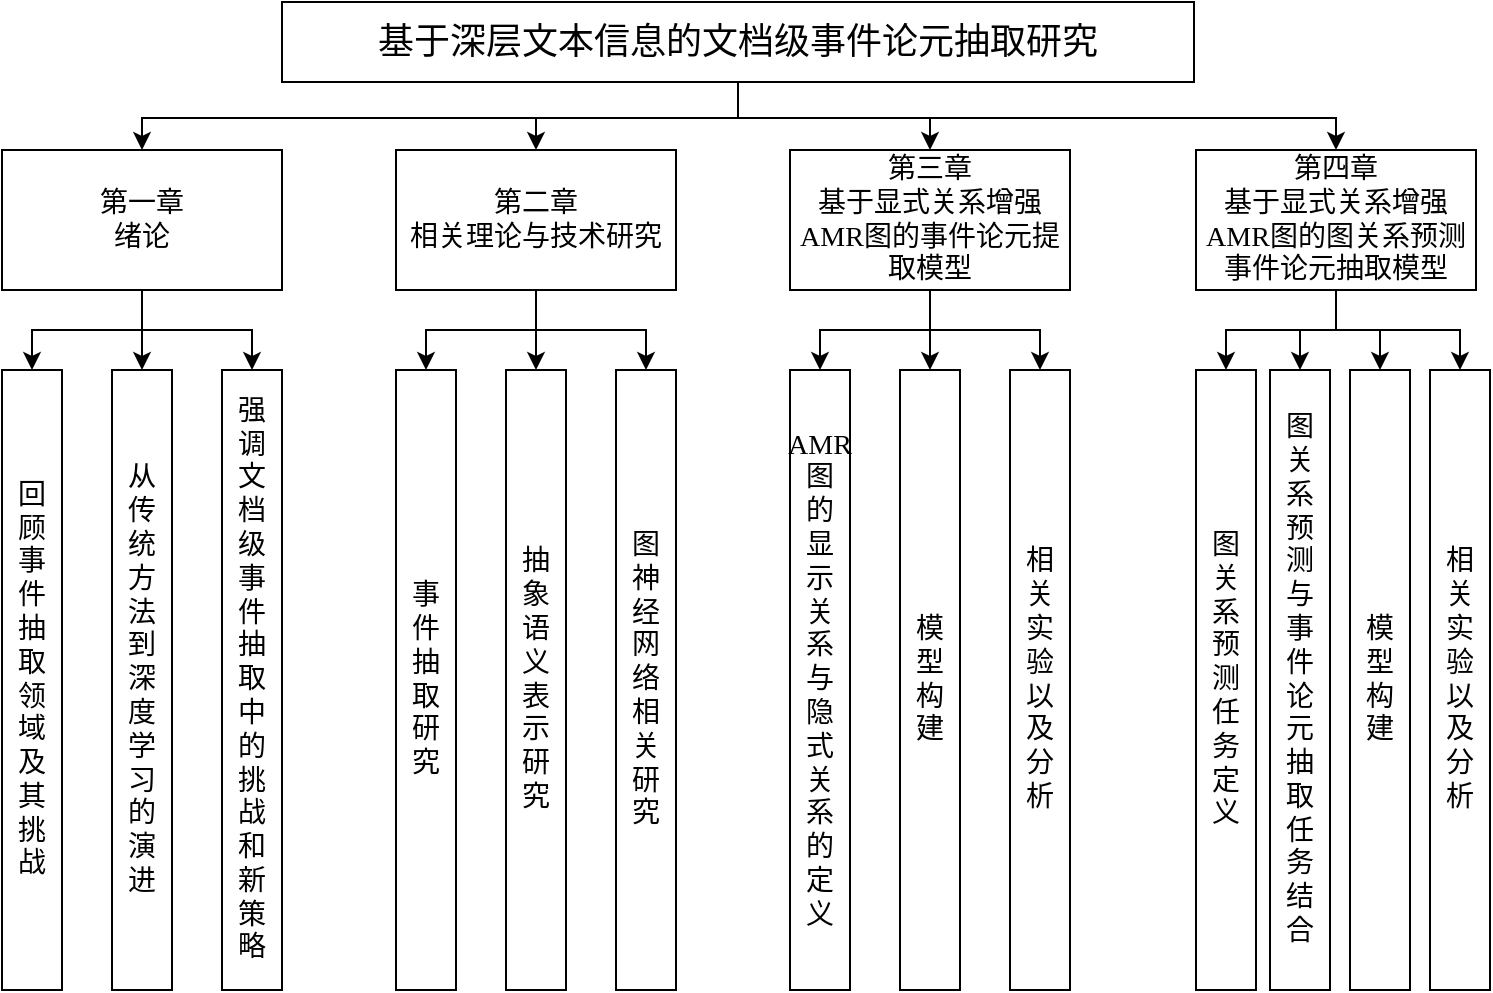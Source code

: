 <mxfile version="22.1.17" type="github">
  <diagram name="第 1 页" id="pSFM66YJ2xRk52TTQeRo">
    <mxGraphModel dx="1018" dy="655" grid="1" gridSize="10" guides="1" tooltips="1" connect="1" arrows="1" fold="1" page="1" pageScale="1" pageWidth="827" pageHeight="1169" math="0" shadow="0">
      <root>
        <mxCell id="0" />
        <mxCell id="1" parent="0" />
        <mxCell id="IECKvH-rgRgy9NSk1Zk0-20" style="edgeStyle=orthogonalEdgeStyle;rounded=0;orthogonalLoop=1;jettySize=auto;html=1;entryX=0.5;entryY=0;entryDx=0;entryDy=0;" edge="1" parent="1" source="IECKvH-rgRgy9NSk1Zk0-2" target="IECKvH-rgRgy9NSk1Zk0-3">
          <mxGeometry relative="1" as="geometry">
            <Array as="points">
              <mxPoint x="414" y="120" />
              <mxPoint x="116" y="120" />
            </Array>
          </mxGeometry>
        </mxCell>
        <mxCell id="IECKvH-rgRgy9NSk1Zk0-21" style="edgeStyle=orthogonalEdgeStyle;rounded=0;orthogonalLoop=1;jettySize=auto;html=1;entryX=0.5;entryY=0;entryDx=0;entryDy=0;" edge="1" parent="1" source="IECKvH-rgRgy9NSk1Zk0-2" target="IECKvH-rgRgy9NSk1Zk0-4">
          <mxGeometry relative="1" as="geometry">
            <Array as="points">
              <mxPoint x="414" y="120" />
              <mxPoint x="313" y="120" />
            </Array>
          </mxGeometry>
        </mxCell>
        <mxCell id="IECKvH-rgRgy9NSk1Zk0-22" style="edgeStyle=orthogonalEdgeStyle;rounded=0;orthogonalLoop=1;jettySize=auto;html=1;exitX=0.5;exitY=1;exitDx=0;exitDy=0;entryX=0.5;entryY=0;entryDx=0;entryDy=0;" edge="1" parent="1" source="IECKvH-rgRgy9NSk1Zk0-2" target="IECKvH-rgRgy9NSk1Zk0-5">
          <mxGeometry relative="1" as="geometry">
            <Array as="points">
              <mxPoint x="414" y="120" />
              <mxPoint x="510" y="120" />
            </Array>
          </mxGeometry>
        </mxCell>
        <mxCell id="IECKvH-rgRgy9NSk1Zk0-23" style="edgeStyle=orthogonalEdgeStyle;rounded=0;orthogonalLoop=1;jettySize=auto;html=1;" edge="1" parent="1" source="IECKvH-rgRgy9NSk1Zk0-2" target="IECKvH-rgRgy9NSk1Zk0-6">
          <mxGeometry relative="1" as="geometry">
            <Array as="points">
              <mxPoint x="414" y="120" />
              <mxPoint x="713" y="120" />
            </Array>
          </mxGeometry>
        </mxCell>
        <mxCell id="IECKvH-rgRgy9NSk1Zk0-2" value="&lt;font style=&quot;font-size: 18px;&quot; face=&quot;宋体-简&quot;&gt;基于深层文本信息的文档级事件论元抽取研究&lt;br style=&quot;box-sizing: border-box; color: transparent; cursor: text; position: absolute; transform-origin: 0px 0px; text-align: start; background-color: rgb(255, 255, 255);&quot; role=&quot;presentation&quot;&gt;&lt;/font&gt;&lt;span style=&quot;box-sizing: border-box; color: transparent; cursor: text; position: absolute; transform-origin: 0px 0px; text-align: start; background-color: rgb(255, 255, 255); left: 354.663px; top: 170.001px; font-size: 18px;&quot; dir=&quot;ltr&quot; role=&quot;presentation&quot;&gt;&lt;font style=&quot;font-size: 18px;&quot; face=&quot;VYf11qllX6nMheyRc1XA&quot;&gt;究研&lt;/font&gt;&lt;/span&gt;" style="whiteSpace=wrap;html=1;" vertex="1" parent="1">
          <mxGeometry x="186" y="62" width="456" height="40" as="geometry" />
        </mxCell>
        <mxCell id="IECKvH-rgRgy9NSk1Zk0-25" style="edgeStyle=orthogonalEdgeStyle;rounded=0;orthogonalLoop=1;jettySize=auto;html=1;entryX=0.5;entryY=0;entryDx=0;entryDy=0;" edge="1" parent="1" source="IECKvH-rgRgy9NSk1Zk0-3" target="IECKvH-rgRgy9NSk1Zk0-8">
          <mxGeometry relative="1" as="geometry" />
        </mxCell>
        <mxCell id="IECKvH-rgRgy9NSk1Zk0-26" value="" style="edgeStyle=orthogonalEdgeStyle;rounded=0;orthogonalLoop=1;jettySize=auto;html=1;" edge="1" parent="1" source="IECKvH-rgRgy9NSk1Zk0-3" target="IECKvH-rgRgy9NSk1Zk0-9">
          <mxGeometry relative="1" as="geometry" />
        </mxCell>
        <mxCell id="IECKvH-rgRgy9NSk1Zk0-27" style="edgeStyle=orthogonalEdgeStyle;rounded=0;orthogonalLoop=1;jettySize=auto;html=1;entryX=0.5;entryY=0;entryDx=0;entryDy=0;" edge="1" parent="1" source="IECKvH-rgRgy9NSk1Zk0-3" target="IECKvH-rgRgy9NSk1Zk0-10">
          <mxGeometry relative="1" as="geometry" />
        </mxCell>
        <mxCell id="IECKvH-rgRgy9NSk1Zk0-3" value="&lt;font face=&quot;宋体-简&quot; style=&quot;font-size: 14px;&quot;&gt;第一章&lt;br&gt;绪论&lt;br&gt;&lt;/font&gt;" style="rounded=0;whiteSpace=wrap;html=1;" vertex="1" parent="1">
          <mxGeometry x="46" y="136" width="140" height="70" as="geometry" />
        </mxCell>
        <mxCell id="IECKvH-rgRgy9NSk1Zk0-28" style="edgeStyle=orthogonalEdgeStyle;rounded=0;orthogonalLoop=1;jettySize=auto;html=1;entryX=0.5;entryY=0;entryDx=0;entryDy=0;" edge="1" parent="1" source="IECKvH-rgRgy9NSk1Zk0-4" target="IECKvH-rgRgy9NSk1Zk0-11">
          <mxGeometry relative="1" as="geometry" />
        </mxCell>
        <mxCell id="IECKvH-rgRgy9NSk1Zk0-29" style="edgeStyle=orthogonalEdgeStyle;rounded=0;orthogonalLoop=1;jettySize=auto;html=1;entryX=0.5;entryY=0;entryDx=0;entryDy=0;" edge="1" parent="1" source="IECKvH-rgRgy9NSk1Zk0-4" target="IECKvH-rgRgy9NSk1Zk0-12">
          <mxGeometry relative="1" as="geometry" />
        </mxCell>
        <mxCell id="IECKvH-rgRgy9NSk1Zk0-30" style="edgeStyle=orthogonalEdgeStyle;rounded=0;orthogonalLoop=1;jettySize=auto;html=1;entryX=0.5;entryY=0;entryDx=0;entryDy=0;" edge="1" parent="1" source="IECKvH-rgRgy9NSk1Zk0-4" target="IECKvH-rgRgy9NSk1Zk0-13">
          <mxGeometry relative="1" as="geometry" />
        </mxCell>
        <mxCell id="IECKvH-rgRgy9NSk1Zk0-4" value="&lt;font face=&quot;宋体-简&quot; style=&quot;font-size: 14px;&quot;&gt;第二章&lt;/font&gt;&lt;br&gt;&lt;span style=&quot;font-family: 宋体-简; font-size: 14px;&quot;&gt;相关理论与技术研究&lt;/span&gt;" style="rounded=0;whiteSpace=wrap;html=1;" vertex="1" parent="1">
          <mxGeometry x="243" y="136" width="140" height="70" as="geometry" />
        </mxCell>
        <mxCell id="IECKvH-rgRgy9NSk1Zk0-31" style="edgeStyle=orthogonalEdgeStyle;rounded=0;orthogonalLoop=1;jettySize=auto;html=1;entryX=0.5;entryY=0;entryDx=0;entryDy=0;" edge="1" parent="1" source="IECKvH-rgRgy9NSk1Zk0-5" target="IECKvH-rgRgy9NSk1Zk0-14">
          <mxGeometry relative="1" as="geometry" />
        </mxCell>
        <mxCell id="IECKvH-rgRgy9NSk1Zk0-32" style="edgeStyle=orthogonalEdgeStyle;rounded=0;orthogonalLoop=1;jettySize=auto;html=1;entryX=0.5;entryY=0;entryDx=0;entryDy=0;" edge="1" parent="1" source="IECKvH-rgRgy9NSk1Zk0-5" target="IECKvH-rgRgy9NSk1Zk0-15">
          <mxGeometry relative="1" as="geometry" />
        </mxCell>
        <mxCell id="IECKvH-rgRgy9NSk1Zk0-33" style="edgeStyle=orthogonalEdgeStyle;rounded=0;orthogonalLoop=1;jettySize=auto;html=1;entryX=0.5;entryY=0;entryDx=0;entryDy=0;" edge="1" parent="1" source="IECKvH-rgRgy9NSk1Zk0-5" target="IECKvH-rgRgy9NSk1Zk0-16">
          <mxGeometry relative="1" as="geometry" />
        </mxCell>
        <mxCell id="IECKvH-rgRgy9NSk1Zk0-5" value="&lt;font face=&quot;宋体-简&quot; style=&quot;&quot;&gt;&lt;font style=&quot;font-size: 14px;&quot;&gt;第三章&lt;/font&gt;&lt;br&gt;&lt;span style=&quot;font-size: 14px;&quot;&gt;基于显式关系增强AMR图的事件论元提取模型&lt;/span&gt;&lt;br&gt;&lt;/font&gt;" style="rounded=0;whiteSpace=wrap;html=1;" vertex="1" parent="1">
          <mxGeometry x="440" y="136" width="140" height="70" as="geometry" />
        </mxCell>
        <mxCell id="IECKvH-rgRgy9NSk1Zk0-34" style="edgeStyle=orthogonalEdgeStyle;rounded=0;orthogonalLoop=1;jettySize=auto;html=1;entryX=0.5;entryY=0;entryDx=0;entryDy=0;" edge="1" parent="1" source="IECKvH-rgRgy9NSk1Zk0-6" target="IECKvH-rgRgy9NSk1Zk0-17">
          <mxGeometry relative="1" as="geometry" />
        </mxCell>
        <mxCell id="IECKvH-rgRgy9NSk1Zk0-35" style="edgeStyle=orthogonalEdgeStyle;rounded=0;orthogonalLoop=1;jettySize=auto;html=1;entryX=0.5;entryY=0;entryDx=0;entryDy=0;" edge="1" parent="1" source="IECKvH-rgRgy9NSk1Zk0-6" target="IECKvH-rgRgy9NSk1Zk0-18">
          <mxGeometry relative="1" as="geometry" />
        </mxCell>
        <mxCell id="IECKvH-rgRgy9NSk1Zk0-36" style="edgeStyle=orthogonalEdgeStyle;rounded=0;orthogonalLoop=1;jettySize=auto;html=1;entryX=0.5;entryY=0;entryDx=0;entryDy=0;" edge="1" parent="1" source="IECKvH-rgRgy9NSk1Zk0-6" target="IECKvH-rgRgy9NSk1Zk0-19">
          <mxGeometry relative="1" as="geometry" />
        </mxCell>
        <mxCell id="IECKvH-rgRgy9NSk1Zk0-37" style="edgeStyle=orthogonalEdgeStyle;rounded=0;orthogonalLoop=1;jettySize=auto;html=1;entryX=0.5;entryY=0;entryDx=0;entryDy=0;" edge="1" parent="1" source="IECKvH-rgRgy9NSk1Zk0-6" target="IECKvH-rgRgy9NSk1Zk0-24">
          <mxGeometry relative="1" as="geometry" />
        </mxCell>
        <mxCell id="IECKvH-rgRgy9NSk1Zk0-6" value="&lt;font style=&quot;&quot; face=&quot;宋体-简&quot;&gt;&lt;font style=&quot;font-size: 14px;&quot;&gt;第四章&lt;/font&gt;&lt;br&gt;&lt;span style=&quot;font-size: 14px;&quot;&gt;基于显式关系增强AMR图的图关系预测事件论元抽取模型&lt;/span&gt;&lt;br&gt;&lt;/font&gt;" style="rounded=0;whiteSpace=wrap;html=1;" vertex="1" parent="1">
          <mxGeometry x="643" y="136" width="140" height="70" as="geometry" />
        </mxCell>
        <mxCell id="IECKvH-rgRgy9NSk1Zk0-8" value="&lt;font style=&quot;font-size: 14px;&quot; face=&quot;宋体-简&quot;&gt;回&lt;br&gt;顾&lt;br&gt;事&lt;br&gt;件&lt;br&gt;抽&lt;br&gt;取&lt;br&gt;领&lt;br&gt;域&lt;br&gt;及&lt;br&gt;其&lt;br&gt;挑&lt;br&gt;战&lt;/font&gt;" style="rounded=0;whiteSpace=wrap;html=1;" vertex="1" parent="1">
          <mxGeometry x="46" y="246" width="30" height="310" as="geometry" />
        </mxCell>
        <mxCell id="IECKvH-rgRgy9NSk1Zk0-9" value="&lt;font face=&quot;宋体-简&quot; style=&quot;font-size: 14px;&quot;&gt;从&lt;br&gt;传&lt;br&gt;统&lt;br&gt;方&lt;br&gt;法&lt;br&gt;到&lt;br&gt;深&lt;br&gt;度&lt;br&gt;学&lt;br&gt;习&lt;br&gt;的&lt;br&gt;演&lt;br&gt;进&lt;/font&gt;" style="rounded=0;whiteSpace=wrap;html=1;" vertex="1" parent="1">
          <mxGeometry x="101" y="246" width="30" height="310" as="geometry" />
        </mxCell>
        <mxCell id="IECKvH-rgRgy9NSk1Zk0-10" value="&lt;font face=&quot;宋体-简&quot; style=&quot;font-size: 14px;&quot;&gt;强&lt;br&gt;调&lt;br&gt;文&lt;br&gt;档&lt;br&gt;级&lt;br&gt;事&lt;br&gt;件&lt;br&gt;抽&lt;br&gt;取&lt;br&gt;中&lt;br&gt;的&lt;br&gt;挑&lt;br&gt;战&lt;br&gt;和&lt;br&gt;新&lt;br&gt;策&lt;br&gt;略&lt;/font&gt;" style="rounded=0;whiteSpace=wrap;html=1;" vertex="1" parent="1">
          <mxGeometry x="156" y="246" width="30" height="310" as="geometry" />
        </mxCell>
        <mxCell id="IECKvH-rgRgy9NSk1Zk0-11" value="事&lt;br&gt;件&lt;br&gt;抽&lt;br&gt;取&lt;br&gt;研&lt;br&gt;究" style="rounded=0;whiteSpace=wrap;html=1;fontFamily=宋体-简;fontSize=14;" vertex="1" parent="1">
          <mxGeometry x="243" y="246" width="30" height="310" as="geometry" />
        </mxCell>
        <mxCell id="IECKvH-rgRgy9NSk1Zk0-12" value="抽&lt;br&gt;象&lt;br&gt;语&lt;br&gt;义&lt;br&gt;表&lt;br&gt;示&lt;br&gt;研&lt;br&gt;究" style="rounded=0;whiteSpace=wrap;html=1;fontFamily=宋体-简;fontSize=14;" vertex="1" parent="1">
          <mxGeometry x="298" y="246" width="30" height="310" as="geometry" />
        </mxCell>
        <mxCell id="IECKvH-rgRgy9NSk1Zk0-13" value="图&lt;br&gt;神&lt;br&gt;经&lt;br&gt;网&lt;br&gt;络&lt;br&gt;相&lt;br&gt;关&lt;br&gt;研&lt;br&gt;究" style="rounded=0;whiteSpace=wrap;html=1;fontFamily=宋体-简;fontSize=14;" vertex="1" parent="1">
          <mxGeometry x="353" y="246" width="30" height="310" as="geometry" />
        </mxCell>
        <mxCell id="IECKvH-rgRgy9NSk1Zk0-14" value="AMR&lt;br&gt;图&lt;br&gt;的&lt;br&gt;显&lt;br&gt;示&lt;br&gt;关&lt;br&gt;系&lt;br&gt;与&lt;br&gt;隐&lt;br&gt;式&lt;br&gt;关&lt;br&gt;系&lt;br&gt;的&lt;br&gt;定&lt;br&gt;义" style="rounded=0;whiteSpace=wrap;html=1;fontFamily=宋体-简;fontSize=14;" vertex="1" parent="1">
          <mxGeometry x="440" y="246" width="30" height="310" as="geometry" />
        </mxCell>
        <mxCell id="IECKvH-rgRgy9NSk1Zk0-15" value="模&lt;br&gt;型&lt;br&gt;构&lt;br&gt;建" style="rounded=0;whiteSpace=wrap;html=1;fontFamily=宋体-简;fontSize=14;" vertex="1" parent="1">
          <mxGeometry x="495" y="246" width="30" height="310" as="geometry" />
        </mxCell>
        <mxCell id="IECKvH-rgRgy9NSk1Zk0-16" value="相&lt;br&gt;关&lt;br&gt;实&lt;br&gt;验&lt;br&gt;以&lt;br&gt;及&lt;br&gt;分&lt;br&gt;析" style="rounded=0;whiteSpace=wrap;html=1;fontFamily=宋体-简;fontSize=14;" vertex="1" parent="1">
          <mxGeometry x="550" y="246" width="30" height="310" as="geometry" />
        </mxCell>
        <mxCell id="IECKvH-rgRgy9NSk1Zk0-17" value="图&lt;br&gt;关&lt;br&gt;系&lt;br&gt;预&lt;br&gt;测&lt;br&gt;任&lt;br&gt;务&lt;br&gt;定&lt;br&gt;义" style="rounded=0;whiteSpace=wrap;html=1;fontFamily=宋体-简;fontSize=14;" vertex="1" parent="1">
          <mxGeometry x="643" y="246" width="30" height="310" as="geometry" />
        </mxCell>
        <mxCell id="IECKvH-rgRgy9NSk1Zk0-18" value="图&lt;br&gt;关&lt;br&gt;系&lt;br&gt;预&lt;br&gt;测&lt;br&gt;与&lt;br&gt;事&lt;br&gt;件&lt;br&gt;论&lt;br&gt;元&lt;br&gt;抽&lt;br&gt;取&lt;br&gt;任&lt;br&gt;务&lt;br&gt;结&lt;br&gt;合" style="rounded=0;whiteSpace=wrap;html=1;fontFamily=宋体-简;fontSize=14;" vertex="1" parent="1">
          <mxGeometry x="680" y="246" width="30" height="310" as="geometry" />
        </mxCell>
        <mxCell id="IECKvH-rgRgy9NSk1Zk0-19" value="模&lt;br&gt;型&lt;br&gt;构&lt;br&gt;建" style="rounded=0;whiteSpace=wrap;html=1;fontFamily=宋体-简;fontSize=14;" vertex="1" parent="1">
          <mxGeometry x="720" y="246" width="30" height="310" as="geometry" />
        </mxCell>
        <mxCell id="IECKvH-rgRgy9NSk1Zk0-24" value="相&lt;br&gt;关&lt;br&gt;实&lt;br&gt;验&lt;br&gt;以&lt;br&gt;及&lt;br&gt;分&lt;br&gt;析" style="rounded=0;whiteSpace=wrap;html=1;fontFamily=宋体-简;fontSize=14;" vertex="1" parent="1">
          <mxGeometry x="760" y="246" width="30" height="310" as="geometry" />
        </mxCell>
      </root>
    </mxGraphModel>
  </diagram>
</mxfile>
